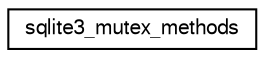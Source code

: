 digraph "Graphical Class Hierarchy"
{
  edge [fontname="FreeSans",fontsize="10",labelfontname="FreeSans",labelfontsize="10"];
  node [fontname="FreeSans",fontsize="10",shape=record];
  rankdir="LR";
  Node0 [label="sqlite3_mutex_methods",height=0.2,width=0.4,color="black", fillcolor="white", style="filled",URL="$structsqlite3__mutex__methods.html"];
}
